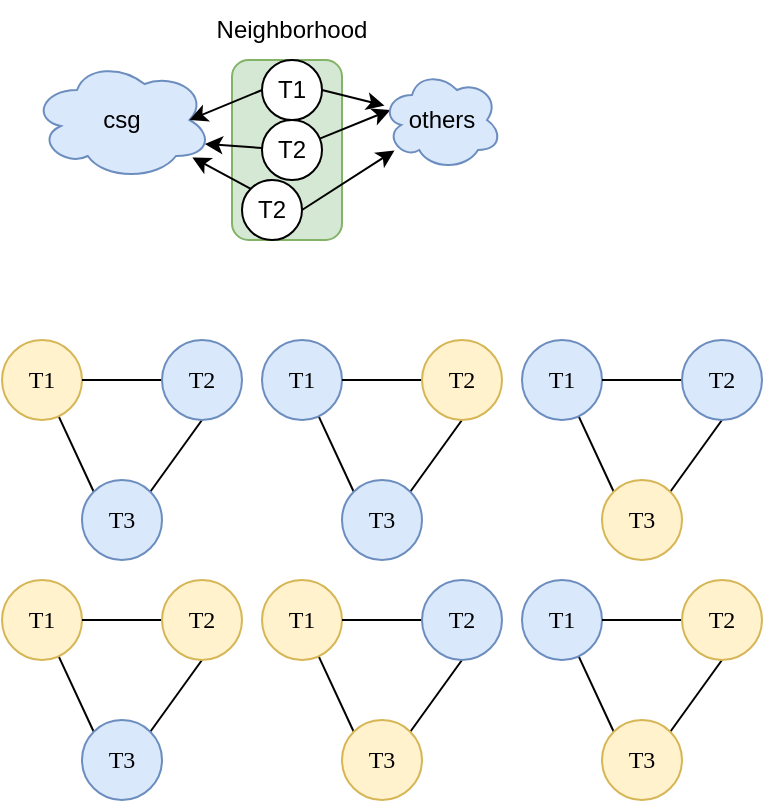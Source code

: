 <mxfile version="19.0.3" type="github">
  <diagram id="EODv_GWRiQXyj2ivLvyR" name="Page-1">
    <mxGraphModel dx="1033" dy="593" grid="1" gridSize="10" guides="1" tooltips="1" connect="1" arrows="1" fold="1" page="1" pageScale="1" pageWidth="850" pageHeight="1100" math="0" shadow="0">
      <root>
        <mxCell id="0" />
        <mxCell id="1" parent="0" />
        <mxCell id="SUoG498vLhxtuiNLdmU_-9" value="" style="rounded=1;whiteSpace=wrap;html=1;fillColor=#d5e8d4;strokeColor=#82b366;" vertex="1" parent="1">
          <mxGeometry x="255" y="290" width="55" height="90" as="geometry" />
        </mxCell>
        <mxCell id="Vu1Q4HtaSw-lPKp4jjiy-3" style="rounded=0;orthogonalLoop=1;jettySize=auto;html=1;entryX=0;entryY=0;entryDx=0;entryDy=0;fontFamily=Comic Sans MS;endArrow=none;endFill=0;" parent="1" source="Vu1Q4HtaSw-lPKp4jjiy-1" target="Vu1Q4HtaSw-lPKp4jjiy-2" edge="1">
          <mxGeometry relative="1" as="geometry" />
        </mxCell>
        <mxCell id="Vu1Q4HtaSw-lPKp4jjiy-1" value="&lt;font face=&quot;Comic Sans MS&quot;&gt;T1&lt;br&gt;&lt;/font&gt;" style="ellipse;whiteSpace=wrap;html=1;aspect=fixed;fillColor=#fff2cc;strokeColor=#d6b656;" parent="1" vertex="1">
          <mxGeometry x="140" y="430" width="40" height="40" as="geometry" />
        </mxCell>
        <mxCell id="Vu1Q4HtaSw-lPKp4jjiy-6" style="edgeStyle=none;rounded=0;orthogonalLoop=1;jettySize=auto;html=1;exitX=1;exitY=0;exitDx=0;exitDy=0;entryX=0.5;entryY=1;entryDx=0;entryDy=0;fontFamily=Comic Sans MS;endArrow=none;endFill=0;" parent="1" source="Vu1Q4HtaSw-lPKp4jjiy-2" target="Vu1Q4HtaSw-lPKp4jjiy-5" edge="1">
          <mxGeometry relative="1" as="geometry" />
        </mxCell>
        <mxCell id="Vu1Q4HtaSw-lPKp4jjiy-2" value="&lt;font face=&quot;Comic Sans MS&quot;&gt;T3&lt;/font&gt;" style="ellipse;whiteSpace=wrap;html=1;aspect=fixed;fillColor=#dae8fc;strokeColor=#6c8ebf;" parent="1" vertex="1">
          <mxGeometry x="180" y="500" width="40" height="40" as="geometry" />
        </mxCell>
        <mxCell id="Vu1Q4HtaSw-lPKp4jjiy-7" style="edgeStyle=none;rounded=0;orthogonalLoop=1;jettySize=auto;html=1;exitX=0;exitY=0.5;exitDx=0;exitDy=0;entryX=1;entryY=0.5;entryDx=0;entryDy=0;fontFamily=Comic Sans MS;endArrow=none;endFill=0;" parent="1" source="Vu1Q4HtaSw-lPKp4jjiy-5" target="Vu1Q4HtaSw-lPKp4jjiy-1" edge="1">
          <mxGeometry relative="1" as="geometry" />
        </mxCell>
        <mxCell id="Vu1Q4HtaSw-lPKp4jjiy-5" value="&lt;font face=&quot;Comic Sans MS&quot;&gt;T2&lt;/font&gt;" style="ellipse;whiteSpace=wrap;html=1;aspect=fixed;fillColor=#dae8fc;strokeColor=#6c8ebf;" parent="1" vertex="1">
          <mxGeometry x="220" y="430" width="40" height="40" as="geometry" />
        </mxCell>
        <mxCell id="Vu1Q4HtaSw-lPKp4jjiy-15" style="rounded=0;orthogonalLoop=1;jettySize=auto;html=1;entryX=0;entryY=0;entryDx=0;entryDy=0;fontFamily=Comic Sans MS;endArrow=none;endFill=0;" parent="1" source="Vu1Q4HtaSw-lPKp4jjiy-16" target="Vu1Q4HtaSw-lPKp4jjiy-18" edge="1">
          <mxGeometry relative="1" as="geometry" />
        </mxCell>
        <mxCell id="Vu1Q4HtaSw-lPKp4jjiy-16" value="&lt;font face=&quot;Comic Sans MS&quot;&gt;T1&lt;br&gt;&lt;/font&gt;" style="ellipse;whiteSpace=wrap;html=1;aspect=fixed;fillColor=#dae8fc;strokeColor=#6c8ebf;" parent="1" vertex="1">
          <mxGeometry x="270" y="430" width="40" height="40" as="geometry" />
        </mxCell>
        <mxCell id="Vu1Q4HtaSw-lPKp4jjiy-17" style="edgeStyle=none;rounded=0;orthogonalLoop=1;jettySize=auto;html=1;exitX=1;exitY=0;exitDx=0;exitDy=0;entryX=0.5;entryY=1;entryDx=0;entryDy=0;fontFamily=Comic Sans MS;endArrow=none;endFill=0;" parent="1" source="Vu1Q4HtaSw-lPKp4jjiy-18" target="Vu1Q4HtaSw-lPKp4jjiy-20" edge="1">
          <mxGeometry relative="1" as="geometry" />
        </mxCell>
        <mxCell id="Vu1Q4HtaSw-lPKp4jjiy-18" value="&lt;font face=&quot;Comic Sans MS&quot;&gt;T3&lt;/font&gt;" style="ellipse;whiteSpace=wrap;html=1;aspect=fixed;fillColor=#dae8fc;strokeColor=#6c8ebf;" parent="1" vertex="1">
          <mxGeometry x="310" y="500" width="40" height="40" as="geometry" />
        </mxCell>
        <mxCell id="Vu1Q4HtaSw-lPKp4jjiy-19" style="edgeStyle=none;rounded=0;orthogonalLoop=1;jettySize=auto;html=1;exitX=0;exitY=0.5;exitDx=0;exitDy=0;entryX=1;entryY=0.5;entryDx=0;entryDy=0;fontFamily=Comic Sans MS;endArrow=none;endFill=0;" parent="1" source="Vu1Q4HtaSw-lPKp4jjiy-20" target="Vu1Q4HtaSw-lPKp4jjiy-16" edge="1">
          <mxGeometry relative="1" as="geometry" />
        </mxCell>
        <mxCell id="Vu1Q4HtaSw-lPKp4jjiy-20" value="&lt;font face=&quot;Comic Sans MS&quot;&gt;T2&lt;/font&gt;" style="ellipse;whiteSpace=wrap;html=1;aspect=fixed;fillColor=#fff2cc;strokeColor=#d6b656;" parent="1" vertex="1">
          <mxGeometry x="350" y="430" width="40" height="40" as="geometry" />
        </mxCell>
        <mxCell id="Vu1Q4HtaSw-lPKp4jjiy-21" style="rounded=0;orthogonalLoop=1;jettySize=auto;html=1;entryX=0;entryY=0;entryDx=0;entryDy=0;fontFamily=Comic Sans MS;endArrow=none;endFill=0;" parent="1" source="Vu1Q4HtaSw-lPKp4jjiy-22" target="Vu1Q4HtaSw-lPKp4jjiy-24" edge="1">
          <mxGeometry relative="1" as="geometry" />
        </mxCell>
        <mxCell id="Vu1Q4HtaSw-lPKp4jjiy-22" value="&lt;font face=&quot;Comic Sans MS&quot;&gt;T1&lt;br&gt;&lt;/font&gt;" style="ellipse;whiteSpace=wrap;html=1;aspect=fixed;fillColor=#dae8fc;strokeColor=#6c8ebf;" parent="1" vertex="1">
          <mxGeometry x="400" y="430" width="40" height="40" as="geometry" />
        </mxCell>
        <mxCell id="Vu1Q4HtaSw-lPKp4jjiy-23" style="edgeStyle=none;rounded=0;orthogonalLoop=1;jettySize=auto;html=1;exitX=1;exitY=0;exitDx=0;exitDy=0;entryX=0.5;entryY=1;entryDx=0;entryDy=0;fontFamily=Comic Sans MS;endArrow=none;endFill=0;" parent="1" source="Vu1Q4HtaSw-lPKp4jjiy-24" target="Vu1Q4HtaSw-lPKp4jjiy-26" edge="1">
          <mxGeometry relative="1" as="geometry" />
        </mxCell>
        <mxCell id="Vu1Q4HtaSw-lPKp4jjiy-24" value="&lt;font face=&quot;Comic Sans MS&quot;&gt;T3&lt;/font&gt;" style="ellipse;whiteSpace=wrap;html=1;aspect=fixed;fillColor=#fff2cc;strokeColor=#d6b656;" parent="1" vertex="1">
          <mxGeometry x="440" y="500" width="40" height="40" as="geometry" />
        </mxCell>
        <mxCell id="Vu1Q4HtaSw-lPKp4jjiy-25" style="edgeStyle=none;rounded=0;orthogonalLoop=1;jettySize=auto;html=1;exitX=0;exitY=0.5;exitDx=0;exitDy=0;entryX=1;entryY=0.5;entryDx=0;entryDy=0;fontFamily=Comic Sans MS;endArrow=none;endFill=0;" parent="1" source="Vu1Q4HtaSw-lPKp4jjiy-26" target="Vu1Q4HtaSw-lPKp4jjiy-22" edge="1">
          <mxGeometry relative="1" as="geometry" />
        </mxCell>
        <mxCell id="Vu1Q4HtaSw-lPKp4jjiy-26" value="&lt;font face=&quot;Comic Sans MS&quot;&gt;T2&lt;/font&gt;" style="ellipse;whiteSpace=wrap;html=1;aspect=fixed;fillColor=#dae8fc;strokeColor=#6c8ebf;" parent="1" vertex="1">
          <mxGeometry x="480" y="430" width="40" height="40" as="geometry" />
        </mxCell>
        <mxCell id="Vu1Q4HtaSw-lPKp4jjiy-27" style="rounded=0;orthogonalLoop=1;jettySize=auto;html=1;entryX=0;entryY=0;entryDx=0;entryDy=0;fontFamily=Comic Sans MS;endArrow=none;endFill=0;" parent="1" source="Vu1Q4HtaSw-lPKp4jjiy-28" target="Vu1Q4HtaSw-lPKp4jjiy-30" edge="1">
          <mxGeometry relative="1" as="geometry" />
        </mxCell>
        <mxCell id="Vu1Q4HtaSw-lPKp4jjiy-28" value="&lt;font face=&quot;Comic Sans MS&quot;&gt;T1&lt;br&gt;&lt;/font&gt;" style="ellipse;whiteSpace=wrap;html=1;aspect=fixed;fillColor=#fff2cc;strokeColor=#d6b656;" parent="1" vertex="1">
          <mxGeometry x="140" y="550" width="40" height="40" as="geometry" />
        </mxCell>
        <mxCell id="Vu1Q4HtaSw-lPKp4jjiy-29" style="edgeStyle=none;rounded=0;orthogonalLoop=1;jettySize=auto;html=1;exitX=1;exitY=0;exitDx=0;exitDy=0;entryX=0.5;entryY=1;entryDx=0;entryDy=0;fontFamily=Comic Sans MS;endArrow=none;endFill=0;" parent="1" source="Vu1Q4HtaSw-lPKp4jjiy-30" target="Vu1Q4HtaSw-lPKp4jjiy-32" edge="1">
          <mxGeometry relative="1" as="geometry" />
        </mxCell>
        <mxCell id="Vu1Q4HtaSw-lPKp4jjiy-30" value="&lt;font face=&quot;Comic Sans MS&quot;&gt;T3&lt;/font&gt;" style="ellipse;whiteSpace=wrap;html=1;aspect=fixed;fillColor=#dae8fc;strokeColor=#6c8ebf;" parent="1" vertex="1">
          <mxGeometry x="180" y="620" width="40" height="40" as="geometry" />
        </mxCell>
        <mxCell id="Vu1Q4HtaSw-lPKp4jjiy-31" style="edgeStyle=none;rounded=0;orthogonalLoop=1;jettySize=auto;html=1;exitX=0;exitY=0.5;exitDx=0;exitDy=0;entryX=1;entryY=0.5;entryDx=0;entryDy=0;fontFamily=Comic Sans MS;endArrow=none;endFill=0;" parent="1" source="Vu1Q4HtaSw-lPKp4jjiy-32" target="Vu1Q4HtaSw-lPKp4jjiy-28" edge="1">
          <mxGeometry relative="1" as="geometry" />
        </mxCell>
        <mxCell id="Vu1Q4HtaSw-lPKp4jjiy-32" value="&lt;font face=&quot;Comic Sans MS&quot;&gt;T2&lt;/font&gt;" style="ellipse;whiteSpace=wrap;html=1;aspect=fixed;fillColor=#fff2cc;strokeColor=#d6b656;" parent="1" vertex="1">
          <mxGeometry x="220" y="550" width="40" height="40" as="geometry" />
        </mxCell>
        <mxCell id="Vu1Q4HtaSw-lPKp4jjiy-33" style="rounded=0;orthogonalLoop=1;jettySize=auto;html=1;entryX=0;entryY=0;entryDx=0;entryDy=0;fontFamily=Comic Sans MS;endArrow=none;endFill=0;" parent="1" source="Vu1Q4HtaSw-lPKp4jjiy-34" target="Vu1Q4HtaSw-lPKp4jjiy-36" edge="1">
          <mxGeometry relative="1" as="geometry" />
        </mxCell>
        <mxCell id="Vu1Q4HtaSw-lPKp4jjiy-34" value="&lt;font face=&quot;Comic Sans MS&quot;&gt;T1&lt;br&gt;&lt;/font&gt;" style="ellipse;whiteSpace=wrap;html=1;aspect=fixed;fillColor=#fff2cc;strokeColor=#d6b656;" parent="1" vertex="1">
          <mxGeometry x="270" y="550" width="40" height="40" as="geometry" />
        </mxCell>
        <mxCell id="Vu1Q4HtaSw-lPKp4jjiy-35" style="edgeStyle=none;rounded=0;orthogonalLoop=1;jettySize=auto;html=1;exitX=1;exitY=0;exitDx=0;exitDy=0;entryX=0.5;entryY=1;entryDx=0;entryDy=0;fontFamily=Comic Sans MS;endArrow=none;endFill=0;" parent="1" source="Vu1Q4HtaSw-lPKp4jjiy-36" target="Vu1Q4HtaSw-lPKp4jjiy-38" edge="1">
          <mxGeometry relative="1" as="geometry" />
        </mxCell>
        <mxCell id="Vu1Q4HtaSw-lPKp4jjiy-36" value="&lt;font face=&quot;Comic Sans MS&quot;&gt;T3&lt;/font&gt;" style="ellipse;whiteSpace=wrap;html=1;aspect=fixed;fillColor=#fff2cc;strokeColor=#d6b656;" parent="1" vertex="1">
          <mxGeometry x="310" y="620" width="40" height="40" as="geometry" />
        </mxCell>
        <mxCell id="Vu1Q4HtaSw-lPKp4jjiy-37" style="edgeStyle=none;rounded=0;orthogonalLoop=1;jettySize=auto;html=1;exitX=0;exitY=0.5;exitDx=0;exitDy=0;entryX=1;entryY=0.5;entryDx=0;entryDy=0;fontFamily=Comic Sans MS;endArrow=none;endFill=0;" parent="1" source="Vu1Q4HtaSw-lPKp4jjiy-38" target="Vu1Q4HtaSw-lPKp4jjiy-34" edge="1">
          <mxGeometry relative="1" as="geometry" />
        </mxCell>
        <mxCell id="Vu1Q4HtaSw-lPKp4jjiy-38" value="&lt;font face=&quot;Comic Sans MS&quot;&gt;T2&lt;/font&gt;" style="ellipse;whiteSpace=wrap;html=1;aspect=fixed;fillColor=#dae8fc;strokeColor=#6c8ebf;" parent="1" vertex="1">
          <mxGeometry x="350" y="550" width="40" height="40" as="geometry" />
        </mxCell>
        <mxCell id="Vu1Q4HtaSw-lPKp4jjiy-39" style="rounded=0;orthogonalLoop=1;jettySize=auto;html=1;entryX=0;entryY=0;entryDx=0;entryDy=0;fontFamily=Comic Sans MS;endArrow=none;endFill=0;" parent="1" source="Vu1Q4HtaSw-lPKp4jjiy-40" target="Vu1Q4HtaSw-lPKp4jjiy-42" edge="1">
          <mxGeometry relative="1" as="geometry" />
        </mxCell>
        <mxCell id="Vu1Q4HtaSw-lPKp4jjiy-40" value="&lt;font face=&quot;Comic Sans MS&quot;&gt;T1&lt;br&gt;&lt;/font&gt;" style="ellipse;whiteSpace=wrap;html=1;aspect=fixed;fillColor=#dae8fc;strokeColor=#6c8ebf;" parent="1" vertex="1">
          <mxGeometry x="400" y="550" width="40" height="40" as="geometry" />
        </mxCell>
        <mxCell id="Vu1Q4HtaSw-lPKp4jjiy-41" style="edgeStyle=none;rounded=0;orthogonalLoop=1;jettySize=auto;html=1;exitX=1;exitY=0;exitDx=0;exitDy=0;entryX=0.5;entryY=1;entryDx=0;entryDy=0;fontFamily=Comic Sans MS;endArrow=none;endFill=0;" parent="1" source="Vu1Q4HtaSw-lPKp4jjiy-42" target="Vu1Q4HtaSw-lPKp4jjiy-44" edge="1">
          <mxGeometry relative="1" as="geometry" />
        </mxCell>
        <mxCell id="Vu1Q4HtaSw-lPKp4jjiy-42" value="&lt;font face=&quot;Comic Sans MS&quot;&gt;T3&lt;/font&gt;" style="ellipse;whiteSpace=wrap;html=1;aspect=fixed;fillColor=#fff2cc;strokeColor=#d6b656;" parent="1" vertex="1">
          <mxGeometry x="440" y="620" width="40" height="40" as="geometry" />
        </mxCell>
        <mxCell id="Vu1Q4HtaSw-lPKp4jjiy-43" style="edgeStyle=none;rounded=0;orthogonalLoop=1;jettySize=auto;html=1;exitX=0;exitY=0.5;exitDx=0;exitDy=0;entryX=1;entryY=0.5;entryDx=0;entryDy=0;fontFamily=Comic Sans MS;endArrow=none;endFill=0;" parent="1" source="Vu1Q4HtaSw-lPKp4jjiy-44" target="Vu1Q4HtaSw-lPKp4jjiy-40" edge="1">
          <mxGeometry relative="1" as="geometry" />
        </mxCell>
        <mxCell id="Vu1Q4HtaSw-lPKp4jjiy-44" value="&lt;font face=&quot;Comic Sans MS&quot;&gt;T2&lt;/font&gt;" style="ellipse;whiteSpace=wrap;html=1;aspect=fixed;fillColor=#fff2cc;strokeColor=#d6b656;" parent="1" vertex="1">
          <mxGeometry x="480" y="550" width="40" height="40" as="geometry" />
        </mxCell>
        <mxCell id="SUoG498vLhxtuiNLdmU_-1" value="csg" style="ellipse;shape=cloud;whiteSpace=wrap;html=1;fillColor=#dae8fc;strokeColor=#6c8ebf;" vertex="1" parent="1">
          <mxGeometry x="155" y="290" width="90" height="60" as="geometry" />
        </mxCell>
        <mxCell id="SUoG498vLhxtuiNLdmU_-5" style="rounded=0;orthogonalLoop=1;jettySize=auto;html=1;exitX=0;exitY=0.5;exitDx=0;exitDy=0;entryX=0.875;entryY=0.5;entryDx=0;entryDy=0;entryPerimeter=0;" edge="1" parent="1" source="SUoG498vLhxtuiNLdmU_-2" target="SUoG498vLhxtuiNLdmU_-1">
          <mxGeometry relative="1" as="geometry" />
        </mxCell>
        <mxCell id="SUoG498vLhxtuiNLdmU_-13" style="edgeStyle=none;rounded=0;orthogonalLoop=1;jettySize=auto;html=1;exitX=1;exitY=0.5;exitDx=0;exitDy=0;" edge="1" parent="1" source="SUoG498vLhxtuiNLdmU_-2" target="SUoG498vLhxtuiNLdmU_-12">
          <mxGeometry relative="1" as="geometry" />
        </mxCell>
        <mxCell id="SUoG498vLhxtuiNLdmU_-2" value="T1" style="ellipse;whiteSpace=wrap;html=1;aspect=fixed;" vertex="1" parent="1">
          <mxGeometry x="270" y="290" width="30" height="30" as="geometry" />
        </mxCell>
        <mxCell id="SUoG498vLhxtuiNLdmU_-6" style="edgeStyle=none;rounded=0;orthogonalLoop=1;jettySize=auto;html=1;entryX=0.96;entryY=0.7;entryDx=0;entryDy=0;entryPerimeter=0;" edge="1" parent="1" source="SUoG498vLhxtuiNLdmU_-3" target="SUoG498vLhxtuiNLdmU_-1">
          <mxGeometry relative="1" as="geometry" />
        </mxCell>
        <mxCell id="SUoG498vLhxtuiNLdmU_-14" style="edgeStyle=none;rounded=0;orthogonalLoop=1;jettySize=auto;html=1;entryX=0.07;entryY=0.4;entryDx=0;entryDy=0;entryPerimeter=0;" edge="1" parent="1" source="SUoG498vLhxtuiNLdmU_-3" target="SUoG498vLhxtuiNLdmU_-12">
          <mxGeometry relative="1" as="geometry" />
        </mxCell>
        <mxCell id="SUoG498vLhxtuiNLdmU_-3" value="T2" style="ellipse;whiteSpace=wrap;html=1;aspect=fixed;" vertex="1" parent="1">
          <mxGeometry x="270" y="320" width="30" height="30" as="geometry" />
        </mxCell>
        <mxCell id="SUoG498vLhxtuiNLdmU_-7" style="edgeStyle=none;rounded=0;orthogonalLoop=1;jettySize=auto;html=1;exitX=0;exitY=0;exitDx=0;exitDy=0;" edge="1" parent="1" source="SUoG498vLhxtuiNLdmU_-4" target="SUoG498vLhxtuiNLdmU_-1">
          <mxGeometry relative="1" as="geometry" />
        </mxCell>
        <mxCell id="SUoG498vLhxtuiNLdmU_-15" style="edgeStyle=none;rounded=0;orthogonalLoop=1;jettySize=auto;html=1;exitX=1;exitY=0.5;exitDx=0;exitDy=0;" edge="1" parent="1" source="SUoG498vLhxtuiNLdmU_-4" target="SUoG498vLhxtuiNLdmU_-12">
          <mxGeometry relative="1" as="geometry" />
        </mxCell>
        <mxCell id="SUoG498vLhxtuiNLdmU_-4" value="T2" style="ellipse;whiteSpace=wrap;html=1;aspect=fixed;" vertex="1" parent="1">
          <mxGeometry x="260" y="350" width="30" height="30" as="geometry" />
        </mxCell>
        <mxCell id="SUoG498vLhxtuiNLdmU_-10" value="Neighborhood" style="text;html=1;strokeColor=none;fillColor=none;align=center;verticalAlign=middle;whiteSpace=wrap;rounded=0;" vertex="1" parent="1">
          <mxGeometry x="255" y="260" width="60" height="30" as="geometry" />
        </mxCell>
        <mxCell id="SUoG498vLhxtuiNLdmU_-12" value="others" style="ellipse;shape=cloud;whiteSpace=wrap;html=1;fillColor=#dae8fc;strokeColor=#6c8ebf;" vertex="1" parent="1">
          <mxGeometry x="330" y="295" width="60" height="50" as="geometry" />
        </mxCell>
      </root>
    </mxGraphModel>
  </diagram>
</mxfile>
